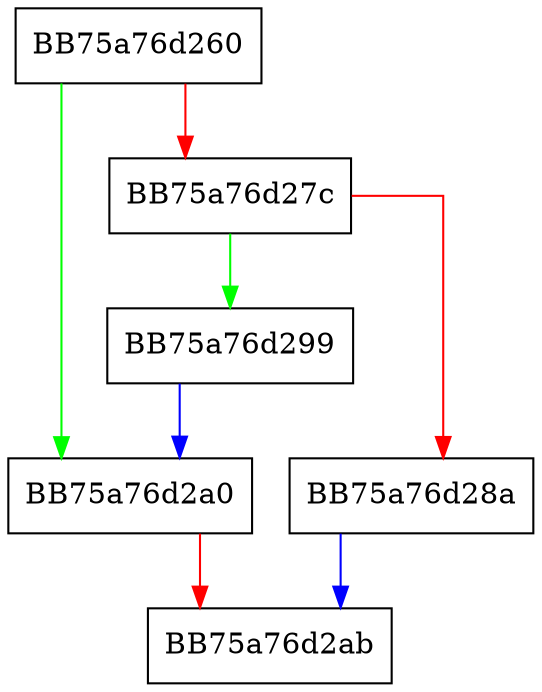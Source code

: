 digraph CommandLineToArgvW {
  node [shape="box"];
  graph [splines=ortho];
  BB75a76d260 -> BB75a76d2a0 [color="green"];
  BB75a76d260 -> BB75a76d27c [color="red"];
  BB75a76d27c -> BB75a76d299 [color="green"];
  BB75a76d27c -> BB75a76d28a [color="red"];
  BB75a76d28a -> BB75a76d2ab [color="blue"];
  BB75a76d299 -> BB75a76d2a0 [color="blue"];
  BB75a76d2a0 -> BB75a76d2ab [color="red"];
}